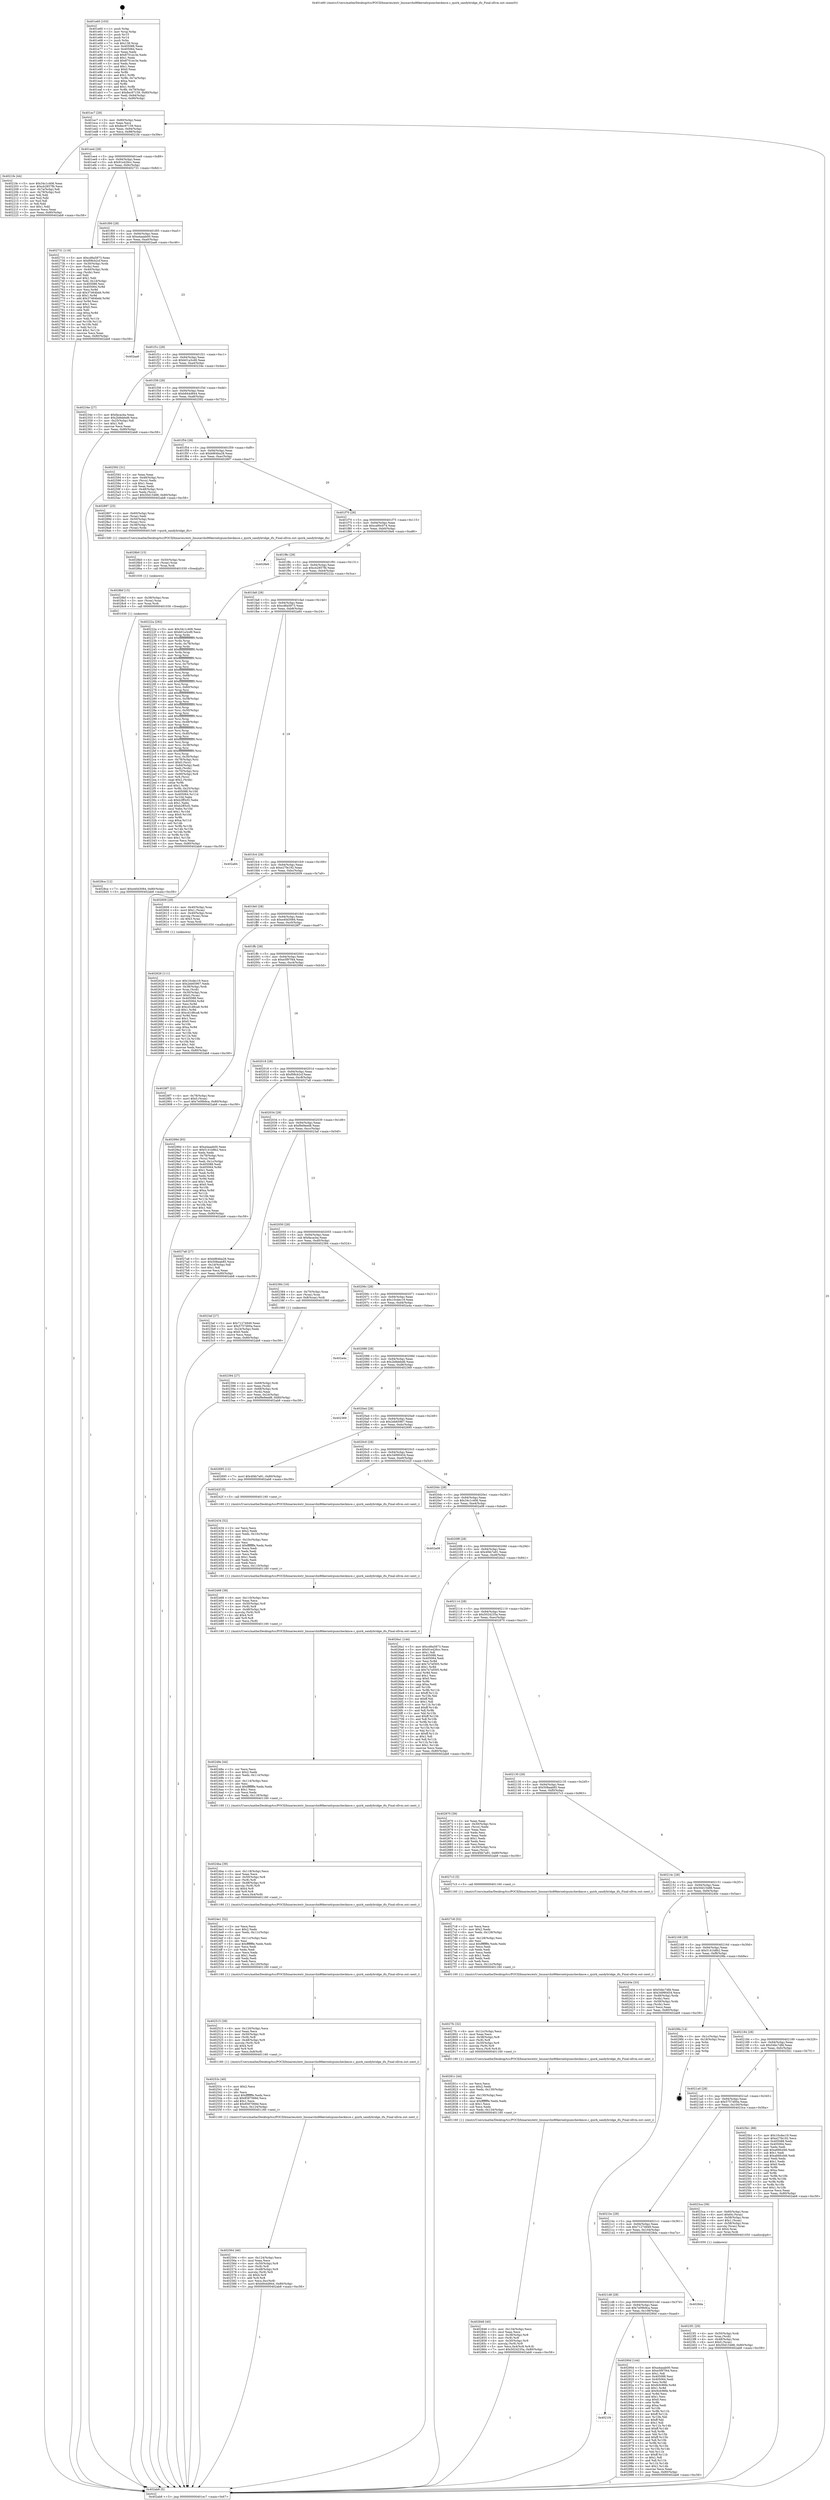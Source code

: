 digraph "0x401e60" {
  label = "0x401e60 (/mnt/c/Users/mathe/Desktop/tcc/POCII/binaries/extr_linuxarchx86kernelcpumcheckmce.c_quirk_sandybridge_ifu_Final-ollvm.out::main(0))"
  labelloc = "t"
  node[shape=record]

  Entry [label="",width=0.3,height=0.3,shape=circle,fillcolor=black,style=filled]
  "0x401ec7" [label="{
     0x401ec7 [29]\l
     | [instrs]\l
     &nbsp;&nbsp;0x401ec7 \<+3\>: mov -0x80(%rbp),%eax\l
     &nbsp;&nbsp;0x401eca \<+2\>: mov %eax,%ecx\l
     &nbsp;&nbsp;0x401ecc \<+6\>: sub $0x8ec97159,%ecx\l
     &nbsp;&nbsp;0x401ed2 \<+6\>: mov %eax,-0x94(%rbp)\l
     &nbsp;&nbsp;0x401ed8 \<+6\>: mov %ecx,-0x98(%rbp)\l
     &nbsp;&nbsp;0x401ede \<+6\>: je 00000000004021fe \<main+0x39e\>\l
  }"]
  "0x4021fe" [label="{
     0x4021fe [44]\l
     | [instrs]\l
     &nbsp;&nbsp;0x4021fe \<+5\>: mov $0x34c1c406,%eax\l
     &nbsp;&nbsp;0x402203 \<+5\>: mov $0xcb2857fb,%ecx\l
     &nbsp;&nbsp;0x402208 \<+3\>: mov -0x7a(%rbp),%dl\l
     &nbsp;&nbsp;0x40220b \<+4\>: mov -0x79(%rbp),%sil\l
     &nbsp;&nbsp;0x40220f \<+3\>: mov %dl,%dil\l
     &nbsp;&nbsp;0x402212 \<+3\>: and %sil,%dil\l
     &nbsp;&nbsp;0x402215 \<+3\>: xor %sil,%dl\l
     &nbsp;&nbsp;0x402218 \<+3\>: or %dl,%dil\l
     &nbsp;&nbsp;0x40221b \<+4\>: test $0x1,%dil\l
     &nbsp;&nbsp;0x40221f \<+3\>: cmovne %ecx,%eax\l
     &nbsp;&nbsp;0x402222 \<+3\>: mov %eax,-0x80(%rbp)\l
     &nbsp;&nbsp;0x402225 \<+5\>: jmp 0000000000402ab8 \<main+0xc58\>\l
  }"]
  "0x401ee4" [label="{
     0x401ee4 [28]\l
     | [instrs]\l
     &nbsp;&nbsp;0x401ee4 \<+5\>: jmp 0000000000401ee9 \<main+0x89\>\l
     &nbsp;&nbsp;0x401ee9 \<+6\>: mov -0x94(%rbp),%eax\l
     &nbsp;&nbsp;0x401eef \<+5\>: sub $0x91e426cc,%eax\l
     &nbsp;&nbsp;0x401ef4 \<+6\>: mov %eax,-0x9c(%rbp)\l
     &nbsp;&nbsp;0x401efa \<+6\>: je 0000000000402731 \<main+0x8d1\>\l
  }"]
  "0x402ab8" [label="{
     0x402ab8 [5]\l
     | [instrs]\l
     &nbsp;&nbsp;0x402ab8 \<+5\>: jmp 0000000000401ec7 \<main+0x67\>\l
  }"]
  "0x401e60" [label="{
     0x401e60 [103]\l
     | [instrs]\l
     &nbsp;&nbsp;0x401e60 \<+1\>: push %rbp\l
     &nbsp;&nbsp;0x401e61 \<+3\>: mov %rsp,%rbp\l
     &nbsp;&nbsp;0x401e64 \<+2\>: push %r15\l
     &nbsp;&nbsp;0x401e66 \<+2\>: push %r14\l
     &nbsp;&nbsp;0x401e68 \<+1\>: push %rbx\l
     &nbsp;&nbsp;0x401e69 \<+7\>: sub $0x138,%rsp\l
     &nbsp;&nbsp;0x401e70 \<+7\>: mov 0x405088,%eax\l
     &nbsp;&nbsp;0x401e77 \<+7\>: mov 0x405064,%ecx\l
     &nbsp;&nbsp;0x401e7e \<+2\>: mov %eax,%edx\l
     &nbsp;&nbsp;0x401e80 \<+6\>: sub $0x8701ec3e,%edx\l
     &nbsp;&nbsp;0x401e86 \<+3\>: sub $0x1,%edx\l
     &nbsp;&nbsp;0x401e89 \<+6\>: add $0x8701ec3e,%edx\l
     &nbsp;&nbsp;0x401e8f \<+3\>: imul %edx,%eax\l
     &nbsp;&nbsp;0x401e92 \<+3\>: and $0x1,%eax\l
     &nbsp;&nbsp;0x401e95 \<+3\>: cmp $0x0,%eax\l
     &nbsp;&nbsp;0x401e98 \<+4\>: sete %r8b\l
     &nbsp;&nbsp;0x401e9c \<+4\>: and $0x1,%r8b\l
     &nbsp;&nbsp;0x401ea0 \<+4\>: mov %r8b,-0x7a(%rbp)\l
     &nbsp;&nbsp;0x401ea4 \<+3\>: cmp $0xa,%ecx\l
     &nbsp;&nbsp;0x401ea7 \<+4\>: setl %r8b\l
     &nbsp;&nbsp;0x401eab \<+4\>: and $0x1,%r8b\l
     &nbsp;&nbsp;0x401eaf \<+4\>: mov %r8b,-0x79(%rbp)\l
     &nbsp;&nbsp;0x401eb3 \<+7\>: movl $0x8ec97159,-0x80(%rbp)\l
     &nbsp;&nbsp;0x401eba \<+6\>: mov %edi,-0x84(%rbp)\l
     &nbsp;&nbsp;0x401ec0 \<+7\>: mov %rsi,-0x90(%rbp)\l
  }"]
  Exit [label="",width=0.3,height=0.3,shape=circle,fillcolor=black,style=filled,peripheries=2]
  "0x402731" [label="{
     0x402731 [119]\l
     | [instrs]\l
     &nbsp;&nbsp;0x402731 \<+5\>: mov $0xcd6a5873,%eax\l
     &nbsp;&nbsp;0x402736 \<+5\>: mov $0xf08cb2cf,%ecx\l
     &nbsp;&nbsp;0x40273b \<+4\>: mov -0x30(%rbp),%rdx\l
     &nbsp;&nbsp;0x40273f \<+2\>: mov (%rdx),%esi\l
     &nbsp;&nbsp;0x402741 \<+4\>: mov -0x40(%rbp),%rdx\l
     &nbsp;&nbsp;0x402745 \<+2\>: cmp (%rdx),%esi\l
     &nbsp;&nbsp;0x402747 \<+4\>: setl %dil\l
     &nbsp;&nbsp;0x40274b \<+4\>: and $0x1,%dil\l
     &nbsp;&nbsp;0x40274f \<+4\>: mov %dil,-0x1d(%rbp)\l
     &nbsp;&nbsp;0x402753 \<+7\>: mov 0x405088,%esi\l
     &nbsp;&nbsp;0x40275a \<+8\>: mov 0x405064,%r8d\l
     &nbsp;&nbsp;0x402762 \<+3\>: mov %esi,%r9d\l
     &nbsp;&nbsp;0x402765 \<+7\>: sub $0x37464bdd,%r9d\l
     &nbsp;&nbsp;0x40276c \<+4\>: sub $0x1,%r9d\l
     &nbsp;&nbsp;0x402770 \<+7\>: add $0x37464bdd,%r9d\l
     &nbsp;&nbsp;0x402777 \<+4\>: imul %r9d,%esi\l
     &nbsp;&nbsp;0x40277b \<+3\>: and $0x1,%esi\l
     &nbsp;&nbsp;0x40277e \<+3\>: cmp $0x0,%esi\l
     &nbsp;&nbsp;0x402781 \<+4\>: sete %dil\l
     &nbsp;&nbsp;0x402785 \<+4\>: cmp $0xa,%r8d\l
     &nbsp;&nbsp;0x402789 \<+4\>: setl %r10b\l
     &nbsp;&nbsp;0x40278d \<+3\>: mov %dil,%r11b\l
     &nbsp;&nbsp;0x402790 \<+3\>: and %r10b,%r11b\l
     &nbsp;&nbsp;0x402793 \<+3\>: xor %r10b,%dil\l
     &nbsp;&nbsp;0x402796 \<+3\>: or %dil,%r11b\l
     &nbsp;&nbsp;0x402799 \<+4\>: test $0x1,%r11b\l
     &nbsp;&nbsp;0x40279d \<+3\>: cmovne %ecx,%eax\l
     &nbsp;&nbsp;0x4027a0 \<+3\>: mov %eax,-0x80(%rbp)\l
     &nbsp;&nbsp;0x4027a3 \<+5\>: jmp 0000000000402ab8 \<main+0xc58\>\l
  }"]
  "0x401f00" [label="{
     0x401f00 [28]\l
     | [instrs]\l
     &nbsp;&nbsp;0x401f00 \<+5\>: jmp 0000000000401f05 \<main+0xa5\>\l
     &nbsp;&nbsp;0x401f05 \<+6\>: mov -0x94(%rbp),%eax\l
     &nbsp;&nbsp;0x401f0b \<+5\>: sub $0xa4aaab00,%eax\l
     &nbsp;&nbsp;0x401f10 \<+6\>: mov %eax,-0xa0(%rbp)\l
     &nbsp;&nbsp;0x401f16 \<+6\>: je 0000000000402aa6 \<main+0xc46\>\l
  }"]
  "0x4021f4" [label="{
     0x4021f4\l
  }", style=dashed]
  "0x402aa6" [label="{
     0x402aa6\l
  }", style=dashed]
  "0x401f1c" [label="{
     0x401f1c [28]\l
     | [instrs]\l
     &nbsp;&nbsp;0x401f1c \<+5\>: jmp 0000000000401f21 \<main+0xc1\>\l
     &nbsp;&nbsp;0x401f21 \<+6\>: mov -0x94(%rbp),%eax\l
     &nbsp;&nbsp;0x401f27 \<+5\>: sub $0xb01a3cd9,%eax\l
     &nbsp;&nbsp;0x401f2c \<+6\>: mov %eax,-0xa4(%rbp)\l
     &nbsp;&nbsp;0x401f32 \<+6\>: je 000000000040234e \<main+0x4ee\>\l
  }"]
  "0x40290d" [label="{
     0x40290d [144]\l
     | [instrs]\l
     &nbsp;&nbsp;0x40290d \<+5\>: mov $0xa4aaab00,%eax\l
     &nbsp;&nbsp;0x402912 \<+5\>: mov $0xe5f97f44,%ecx\l
     &nbsp;&nbsp;0x402917 \<+2\>: mov $0x1,%dl\l
     &nbsp;&nbsp;0x402919 \<+7\>: mov 0x405088,%esi\l
     &nbsp;&nbsp;0x402920 \<+7\>: mov 0x405064,%edi\l
     &nbsp;&nbsp;0x402927 \<+3\>: mov %esi,%r8d\l
     &nbsp;&nbsp;0x40292a \<+7\>: sub $0x9cfc96fe,%r8d\l
     &nbsp;&nbsp;0x402931 \<+4\>: sub $0x1,%r8d\l
     &nbsp;&nbsp;0x402935 \<+7\>: add $0x9cfc96fe,%r8d\l
     &nbsp;&nbsp;0x40293c \<+4\>: imul %r8d,%esi\l
     &nbsp;&nbsp;0x402940 \<+3\>: and $0x1,%esi\l
     &nbsp;&nbsp;0x402943 \<+3\>: cmp $0x0,%esi\l
     &nbsp;&nbsp;0x402946 \<+4\>: sete %r9b\l
     &nbsp;&nbsp;0x40294a \<+3\>: cmp $0xa,%edi\l
     &nbsp;&nbsp;0x40294d \<+4\>: setl %r10b\l
     &nbsp;&nbsp;0x402951 \<+3\>: mov %r9b,%r11b\l
     &nbsp;&nbsp;0x402954 \<+4\>: xor $0xff,%r11b\l
     &nbsp;&nbsp;0x402958 \<+3\>: mov %r10b,%bl\l
     &nbsp;&nbsp;0x40295b \<+3\>: xor $0xff,%bl\l
     &nbsp;&nbsp;0x40295e \<+3\>: xor $0x1,%dl\l
     &nbsp;&nbsp;0x402961 \<+3\>: mov %r11b,%r14b\l
     &nbsp;&nbsp;0x402964 \<+4\>: and $0xff,%r14b\l
     &nbsp;&nbsp;0x402968 \<+3\>: and %dl,%r9b\l
     &nbsp;&nbsp;0x40296b \<+3\>: mov %bl,%r15b\l
     &nbsp;&nbsp;0x40296e \<+4\>: and $0xff,%r15b\l
     &nbsp;&nbsp;0x402972 \<+3\>: and %dl,%r10b\l
     &nbsp;&nbsp;0x402975 \<+3\>: or %r9b,%r14b\l
     &nbsp;&nbsp;0x402978 \<+3\>: or %r10b,%r15b\l
     &nbsp;&nbsp;0x40297b \<+3\>: xor %r15b,%r14b\l
     &nbsp;&nbsp;0x40297e \<+3\>: or %bl,%r11b\l
     &nbsp;&nbsp;0x402981 \<+4\>: xor $0xff,%r11b\l
     &nbsp;&nbsp;0x402985 \<+3\>: or $0x1,%dl\l
     &nbsp;&nbsp;0x402988 \<+3\>: and %dl,%r11b\l
     &nbsp;&nbsp;0x40298b \<+3\>: or %r11b,%r14b\l
     &nbsp;&nbsp;0x40298e \<+4\>: test $0x1,%r14b\l
     &nbsp;&nbsp;0x402992 \<+3\>: cmovne %ecx,%eax\l
     &nbsp;&nbsp;0x402995 \<+3\>: mov %eax,-0x80(%rbp)\l
     &nbsp;&nbsp;0x402998 \<+5\>: jmp 0000000000402ab8 \<main+0xc58\>\l
  }"]
  "0x40234e" [label="{
     0x40234e [27]\l
     | [instrs]\l
     &nbsp;&nbsp;0x40234e \<+5\>: mov $0xfacacba,%eax\l
     &nbsp;&nbsp;0x402353 \<+5\>: mov $0x2b8debd6,%ecx\l
     &nbsp;&nbsp;0x402358 \<+3\>: mov -0x25(%rbp),%dl\l
     &nbsp;&nbsp;0x40235b \<+3\>: test $0x1,%dl\l
     &nbsp;&nbsp;0x40235e \<+3\>: cmovne %ecx,%eax\l
     &nbsp;&nbsp;0x402361 \<+3\>: mov %eax,-0x80(%rbp)\l
     &nbsp;&nbsp;0x402364 \<+5\>: jmp 0000000000402ab8 \<main+0xc58\>\l
  }"]
  "0x401f38" [label="{
     0x401f38 [28]\l
     | [instrs]\l
     &nbsp;&nbsp;0x401f38 \<+5\>: jmp 0000000000401f3d \<main+0xdd\>\l
     &nbsp;&nbsp;0x401f3d \<+6\>: mov -0x94(%rbp),%eax\l
     &nbsp;&nbsp;0x401f43 \<+5\>: sub $0xb844d844,%eax\l
     &nbsp;&nbsp;0x401f48 \<+6\>: mov %eax,-0xa8(%rbp)\l
     &nbsp;&nbsp;0x401f4e \<+6\>: je 0000000000402592 \<main+0x732\>\l
  }"]
  "0x4021d8" [label="{
     0x4021d8 [28]\l
     | [instrs]\l
     &nbsp;&nbsp;0x4021d8 \<+5\>: jmp 00000000004021dd \<main+0x37d\>\l
     &nbsp;&nbsp;0x4021dd \<+6\>: mov -0x94(%rbp),%eax\l
     &nbsp;&nbsp;0x4021e3 \<+5\>: sub $0x7e09b9ca,%eax\l
     &nbsp;&nbsp;0x4021e8 \<+6\>: mov %eax,-0x108(%rbp)\l
     &nbsp;&nbsp;0x4021ee \<+6\>: je 000000000040290d \<main+0xaad\>\l
  }"]
  "0x402592" [label="{
     0x402592 [31]\l
     | [instrs]\l
     &nbsp;&nbsp;0x402592 \<+2\>: xor %eax,%eax\l
     &nbsp;&nbsp;0x402594 \<+4\>: mov -0x48(%rbp),%rcx\l
     &nbsp;&nbsp;0x402598 \<+2\>: mov (%rcx),%edx\l
     &nbsp;&nbsp;0x40259a \<+3\>: sub $0x1,%eax\l
     &nbsp;&nbsp;0x40259d \<+2\>: sub %eax,%edx\l
     &nbsp;&nbsp;0x40259f \<+4\>: mov -0x48(%rbp),%rcx\l
     &nbsp;&nbsp;0x4025a3 \<+2\>: mov %edx,(%rcx)\l
     &nbsp;&nbsp;0x4025a5 \<+7\>: movl $0x50d15488,-0x80(%rbp)\l
     &nbsp;&nbsp;0x4025ac \<+5\>: jmp 0000000000402ab8 \<main+0xc58\>\l
  }"]
  "0x401f54" [label="{
     0x401f54 [28]\l
     | [instrs]\l
     &nbsp;&nbsp;0x401f54 \<+5\>: jmp 0000000000401f59 \<main+0xf9\>\l
     &nbsp;&nbsp;0x401f59 \<+6\>: mov -0x94(%rbp),%eax\l
     &nbsp;&nbsp;0x401f5f \<+5\>: sub $0xb864ba28,%eax\l
     &nbsp;&nbsp;0x401f64 \<+6\>: mov %eax,-0xac(%rbp)\l
     &nbsp;&nbsp;0x401f6a \<+6\>: je 0000000000402897 \<main+0xa37\>\l
  }"]
  "0x4028da" [label="{
     0x4028da\l
  }", style=dashed]
  "0x402897" [label="{
     0x402897 [25]\l
     | [instrs]\l
     &nbsp;&nbsp;0x402897 \<+4\>: mov -0x60(%rbp),%rax\l
     &nbsp;&nbsp;0x40289b \<+2\>: mov (%rax),%edi\l
     &nbsp;&nbsp;0x40289d \<+4\>: mov -0x50(%rbp),%rax\l
     &nbsp;&nbsp;0x4028a1 \<+3\>: mov (%rax),%rsi\l
     &nbsp;&nbsp;0x4028a4 \<+4\>: mov -0x38(%rbp),%rax\l
     &nbsp;&nbsp;0x4028a8 \<+3\>: mov (%rax),%rdx\l
     &nbsp;&nbsp;0x4028ab \<+5\>: call 00000000004015d0 \<quirk_sandybridge_ifu\>\l
     | [calls]\l
     &nbsp;&nbsp;0x4015d0 \{1\} (/mnt/c/Users/mathe/Desktop/tcc/POCII/binaries/extr_linuxarchx86kernelcpumcheckmce.c_quirk_sandybridge_ifu_Final-ollvm.out::quirk_sandybridge_ifu)\l
  }"]
  "0x401f70" [label="{
     0x401f70 [28]\l
     | [instrs]\l
     &nbsp;&nbsp;0x401f70 \<+5\>: jmp 0000000000401f75 \<main+0x115\>\l
     &nbsp;&nbsp;0x401f75 \<+6\>: mov -0x94(%rbp),%eax\l
     &nbsp;&nbsp;0x401f7b \<+5\>: sub $0xca90c074,%eax\l
     &nbsp;&nbsp;0x401f80 \<+6\>: mov %eax,-0xb0(%rbp)\l
     &nbsp;&nbsp;0x401f86 \<+6\>: je 00000000004028e6 \<main+0xa86\>\l
  }"]
  "0x4028ce" [label="{
     0x4028ce [12]\l
     | [instrs]\l
     &nbsp;&nbsp;0x4028ce \<+7\>: movl $0xe40d3084,-0x80(%rbp)\l
     &nbsp;&nbsp;0x4028d5 \<+5\>: jmp 0000000000402ab8 \<main+0xc58\>\l
  }"]
  "0x4028e6" [label="{
     0x4028e6\l
  }", style=dashed]
  "0x401f8c" [label="{
     0x401f8c [28]\l
     | [instrs]\l
     &nbsp;&nbsp;0x401f8c \<+5\>: jmp 0000000000401f91 \<main+0x131\>\l
     &nbsp;&nbsp;0x401f91 \<+6\>: mov -0x94(%rbp),%eax\l
     &nbsp;&nbsp;0x401f97 \<+5\>: sub $0xcb2857fb,%eax\l
     &nbsp;&nbsp;0x401f9c \<+6\>: mov %eax,-0xb4(%rbp)\l
     &nbsp;&nbsp;0x401fa2 \<+6\>: je 000000000040222a \<main+0x3ca\>\l
  }"]
  "0x4028bf" [label="{
     0x4028bf [15]\l
     | [instrs]\l
     &nbsp;&nbsp;0x4028bf \<+4\>: mov -0x38(%rbp),%rax\l
     &nbsp;&nbsp;0x4028c3 \<+3\>: mov (%rax),%rax\l
     &nbsp;&nbsp;0x4028c6 \<+3\>: mov %rax,%rdi\l
     &nbsp;&nbsp;0x4028c9 \<+5\>: call 0000000000401030 \<free@plt\>\l
     | [calls]\l
     &nbsp;&nbsp;0x401030 \{1\} (unknown)\l
  }"]
  "0x40222a" [label="{
     0x40222a [292]\l
     | [instrs]\l
     &nbsp;&nbsp;0x40222a \<+5\>: mov $0x34c1c406,%eax\l
     &nbsp;&nbsp;0x40222f \<+5\>: mov $0xb01a3cd9,%ecx\l
     &nbsp;&nbsp;0x402234 \<+3\>: mov %rsp,%rdx\l
     &nbsp;&nbsp;0x402237 \<+4\>: add $0xfffffffffffffff0,%rdx\l
     &nbsp;&nbsp;0x40223b \<+3\>: mov %rdx,%rsp\l
     &nbsp;&nbsp;0x40223e \<+4\>: mov %rdx,-0x78(%rbp)\l
     &nbsp;&nbsp;0x402242 \<+3\>: mov %rsp,%rdx\l
     &nbsp;&nbsp;0x402245 \<+4\>: add $0xfffffffffffffff0,%rdx\l
     &nbsp;&nbsp;0x402249 \<+3\>: mov %rdx,%rsp\l
     &nbsp;&nbsp;0x40224c \<+3\>: mov %rsp,%rsi\l
     &nbsp;&nbsp;0x40224f \<+4\>: add $0xfffffffffffffff0,%rsi\l
     &nbsp;&nbsp;0x402253 \<+3\>: mov %rsi,%rsp\l
     &nbsp;&nbsp;0x402256 \<+4\>: mov %rsi,-0x70(%rbp)\l
     &nbsp;&nbsp;0x40225a \<+3\>: mov %rsp,%rsi\l
     &nbsp;&nbsp;0x40225d \<+4\>: add $0xfffffffffffffff0,%rsi\l
     &nbsp;&nbsp;0x402261 \<+3\>: mov %rsi,%rsp\l
     &nbsp;&nbsp;0x402264 \<+4\>: mov %rsi,-0x68(%rbp)\l
     &nbsp;&nbsp;0x402268 \<+3\>: mov %rsp,%rsi\l
     &nbsp;&nbsp;0x40226b \<+4\>: add $0xfffffffffffffff0,%rsi\l
     &nbsp;&nbsp;0x40226f \<+3\>: mov %rsi,%rsp\l
     &nbsp;&nbsp;0x402272 \<+4\>: mov %rsi,-0x60(%rbp)\l
     &nbsp;&nbsp;0x402276 \<+3\>: mov %rsp,%rsi\l
     &nbsp;&nbsp;0x402279 \<+4\>: add $0xfffffffffffffff0,%rsi\l
     &nbsp;&nbsp;0x40227d \<+3\>: mov %rsi,%rsp\l
     &nbsp;&nbsp;0x402280 \<+4\>: mov %rsi,-0x58(%rbp)\l
     &nbsp;&nbsp;0x402284 \<+3\>: mov %rsp,%rsi\l
     &nbsp;&nbsp;0x402287 \<+4\>: add $0xfffffffffffffff0,%rsi\l
     &nbsp;&nbsp;0x40228b \<+3\>: mov %rsi,%rsp\l
     &nbsp;&nbsp;0x40228e \<+4\>: mov %rsi,-0x50(%rbp)\l
     &nbsp;&nbsp;0x402292 \<+3\>: mov %rsp,%rsi\l
     &nbsp;&nbsp;0x402295 \<+4\>: add $0xfffffffffffffff0,%rsi\l
     &nbsp;&nbsp;0x402299 \<+3\>: mov %rsi,%rsp\l
     &nbsp;&nbsp;0x40229c \<+4\>: mov %rsi,-0x48(%rbp)\l
     &nbsp;&nbsp;0x4022a0 \<+3\>: mov %rsp,%rsi\l
     &nbsp;&nbsp;0x4022a3 \<+4\>: add $0xfffffffffffffff0,%rsi\l
     &nbsp;&nbsp;0x4022a7 \<+3\>: mov %rsi,%rsp\l
     &nbsp;&nbsp;0x4022aa \<+4\>: mov %rsi,-0x40(%rbp)\l
     &nbsp;&nbsp;0x4022ae \<+3\>: mov %rsp,%rsi\l
     &nbsp;&nbsp;0x4022b1 \<+4\>: add $0xfffffffffffffff0,%rsi\l
     &nbsp;&nbsp;0x4022b5 \<+3\>: mov %rsi,%rsp\l
     &nbsp;&nbsp;0x4022b8 \<+4\>: mov %rsi,-0x38(%rbp)\l
     &nbsp;&nbsp;0x4022bc \<+3\>: mov %rsp,%rsi\l
     &nbsp;&nbsp;0x4022bf \<+4\>: add $0xfffffffffffffff0,%rsi\l
     &nbsp;&nbsp;0x4022c3 \<+3\>: mov %rsi,%rsp\l
     &nbsp;&nbsp;0x4022c6 \<+4\>: mov %rsi,-0x30(%rbp)\l
     &nbsp;&nbsp;0x4022ca \<+4\>: mov -0x78(%rbp),%rsi\l
     &nbsp;&nbsp;0x4022ce \<+6\>: movl $0x0,(%rsi)\l
     &nbsp;&nbsp;0x4022d4 \<+6\>: mov -0x84(%rbp),%edi\l
     &nbsp;&nbsp;0x4022da \<+2\>: mov %edi,(%rdx)\l
     &nbsp;&nbsp;0x4022dc \<+4\>: mov -0x70(%rbp),%rsi\l
     &nbsp;&nbsp;0x4022e0 \<+7\>: mov -0x90(%rbp),%r8\l
     &nbsp;&nbsp;0x4022e7 \<+3\>: mov %r8,(%rsi)\l
     &nbsp;&nbsp;0x4022ea \<+3\>: cmpl $0x2,(%rdx)\l
     &nbsp;&nbsp;0x4022ed \<+4\>: setne %r9b\l
     &nbsp;&nbsp;0x4022f1 \<+4\>: and $0x1,%r9b\l
     &nbsp;&nbsp;0x4022f5 \<+4\>: mov %r9b,-0x25(%rbp)\l
     &nbsp;&nbsp;0x4022f9 \<+8\>: mov 0x405088,%r10d\l
     &nbsp;&nbsp;0x402301 \<+8\>: mov 0x405064,%r11d\l
     &nbsp;&nbsp;0x402309 \<+3\>: mov %r10d,%ebx\l
     &nbsp;&nbsp;0x40230c \<+6\>: sub $0xb2ff3cf2,%ebx\l
     &nbsp;&nbsp;0x402312 \<+3\>: sub $0x1,%ebx\l
     &nbsp;&nbsp;0x402315 \<+6\>: add $0xb2ff3cf2,%ebx\l
     &nbsp;&nbsp;0x40231b \<+4\>: imul %ebx,%r10d\l
     &nbsp;&nbsp;0x40231f \<+4\>: and $0x1,%r10d\l
     &nbsp;&nbsp;0x402323 \<+4\>: cmp $0x0,%r10d\l
     &nbsp;&nbsp;0x402327 \<+4\>: sete %r9b\l
     &nbsp;&nbsp;0x40232b \<+4\>: cmp $0xa,%r11d\l
     &nbsp;&nbsp;0x40232f \<+4\>: setl %r14b\l
     &nbsp;&nbsp;0x402333 \<+3\>: mov %r9b,%r15b\l
     &nbsp;&nbsp;0x402336 \<+3\>: and %r14b,%r15b\l
     &nbsp;&nbsp;0x402339 \<+3\>: xor %r14b,%r9b\l
     &nbsp;&nbsp;0x40233c \<+3\>: or %r9b,%r15b\l
     &nbsp;&nbsp;0x40233f \<+4\>: test $0x1,%r15b\l
     &nbsp;&nbsp;0x402343 \<+3\>: cmovne %ecx,%eax\l
     &nbsp;&nbsp;0x402346 \<+3\>: mov %eax,-0x80(%rbp)\l
     &nbsp;&nbsp;0x402349 \<+5\>: jmp 0000000000402ab8 \<main+0xc58\>\l
  }"]
  "0x401fa8" [label="{
     0x401fa8 [28]\l
     | [instrs]\l
     &nbsp;&nbsp;0x401fa8 \<+5\>: jmp 0000000000401fad \<main+0x14d\>\l
     &nbsp;&nbsp;0x401fad \<+6\>: mov -0x94(%rbp),%eax\l
     &nbsp;&nbsp;0x401fb3 \<+5\>: sub $0xcd6a5873,%eax\l
     &nbsp;&nbsp;0x401fb8 \<+6\>: mov %eax,-0xb8(%rbp)\l
     &nbsp;&nbsp;0x401fbe \<+6\>: je 0000000000402a84 \<main+0xc24\>\l
  }"]
  "0x4028b0" [label="{
     0x4028b0 [15]\l
     | [instrs]\l
     &nbsp;&nbsp;0x4028b0 \<+4\>: mov -0x50(%rbp),%rax\l
     &nbsp;&nbsp;0x4028b4 \<+3\>: mov (%rax),%rax\l
     &nbsp;&nbsp;0x4028b7 \<+3\>: mov %rax,%rdi\l
     &nbsp;&nbsp;0x4028ba \<+5\>: call 0000000000401030 \<free@plt\>\l
     | [calls]\l
     &nbsp;&nbsp;0x401030 \{1\} (unknown)\l
  }"]
  "0x402848" [label="{
     0x402848 [40]\l
     | [instrs]\l
     &nbsp;&nbsp;0x402848 \<+6\>: mov -0x134(%rbp),%ecx\l
     &nbsp;&nbsp;0x40284e \<+3\>: imul %eax,%ecx\l
     &nbsp;&nbsp;0x402851 \<+4\>: mov -0x38(%rbp),%r8\l
     &nbsp;&nbsp;0x402855 \<+3\>: mov (%r8),%r8\l
     &nbsp;&nbsp;0x402858 \<+4\>: mov -0x30(%rbp),%r9\l
     &nbsp;&nbsp;0x40285c \<+3\>: movslq (%r9),%r9\l
     &nbsp;&nbsp;0x40285f \<+5\>: mov %ecx,0x4(%r8,%r9,8)\l
     &nbsp;&nbsp;0x402864 \<+7\>: movl $0x5024235a,-0x80(%rbp)\l
     &nbsp;&nbsp;0x40286b \<+5\>: jmp 0000000000402ab8 \<main+0xc58\>\l
  }"]
  "0x402a84" [label="{
     0x402a84\l
  }", style=dashed]
  "0x401fc4" [label="{
     0x401fc4 [28]\l
     | [instrs]\l
     &nbsp;&nbsp;0x401fc4 \<+5\>: jmp 0000000000401fc9 \<main+0x169\>\l
     &nbsp;&nbsp;0x401fc9 \<+6\>: mov -0x94(%rbp),%eax\l
     &nbsp;&nbsp;0x401fcf \<+5\>: sub $0xe27fe192,%eax\l
     &nbsp;&nbsp;0x401fd4 \<+6\>: mov %eax,-0xbc(%rbp)\l
     &nbsp;&nbsp;0x401fda \<+6\>: je 0000000000402609 \<main+0x7a9\>\l
  }"]
  "0x40281c" [label="{
     0x40281c [44]\l
     | [instrs]\l
     &nbsp;&nbsp;0x40281c \<+2\>: xor %ecx,%ecx\l
     &nbsp;&nbsp;0x40281e \<+5\>: mov $0x2,%edx\l
     &nbsp;&nbsp;0x402823 \<+6\>: mov %edx,-0x130(%rbp)\l
     &nbsp;&nbsp;0x402829 \<+1\>: cltd\l
     &nbsp;&nbsp;0x40282a \<+6\>: mov -0x130(%rbp),%esi\l
     &nbsp;&nbsp;0x402830 \<+2\>: idiv %esi\l
     &nbsp;&nbsp;0x402832 \<+6\>: imul $0xfffffffe,%edx,%edx\l
     &nbsp;&nbsp;0x402838 \<+3\>: sub $0x1,%ecx\l
     &nbsp;&nbsp;0x40283b \<+2\>: sub %ecx,%edx\l
     &nbsp;&nbsp;0x40283d \<+6\>: mov %edx,-0x134(%rbp)\l
     &nbsp;&nbsp;0x402843 \<+5\>: call 0000000000401160 \<next_i\>\l
     | [calls]\l
     &nbsp;&nbsp;0x401160 \{1\} (/mnt/c/Users/mathe/Desktop/tcc/POCII/binaries/extr_linuxarchx86kernelcpumcheckmce.c_quirk_sandybridge_ifu_Final-ollvm.out::next_i)\l
  }"]
  "0x402609" [label="{
     0x402609 [29]\l
     | [instrs]\l
     &nbsp;&nbsp;0x402609 \<+4\>: mov -0x40(%rbp),%rax\l
     &nbsp;&nbsp;0x40260d \<+6\>: movl $0x1,(%rax)\l
     &nbsp;&nbsp;0x402613 \<+4\>: mov -0x40(%rbp),%rax\l
     &nbsp;&nbsp;0x402617 \<+3\>: movslq (%rax),%rax\l
     &nbsp;&nbsp;0x40261a \<+4\>: shl $0x3,%rax\l
     &nbsp;&nbsp;0x40261e \<+3\>: mov %rax,%rdi\l
     &nbsp;&nbsp;0x402621 \<+5\>: call 0000000000401050 \<malloc@plt\>\l
     | [calls]\l
     &nbsp;&nbsp;0x401050 \{1\} (unknown)\l
  }"]
  "0x401fe0" [label="{
     0x401fe0 [28]\l
     | [instrs]\l
     &nbsp;&nbsp;0x401fe0 \<+5\>: jmp 0000000000401fe5 \<main+0x185\>\l
     &nbsp;&nbsp;0x401fe5 \<+6\>: mov -0x94(%rbp),%eax\l
     &nbsp;&nbsp;0x401feb \<+5\>: sub $0xe40d3084,%eax\l
     &nbsp;&nbsp;0x401ff0 \<+6\>: mov %eax,-0xc0(%rbp)\l
     &nbsp;&nbsp;0x401ff6 \<+6\>: je 00000000004028f7 \<main+0xa97\>\l
  }"]
  "0x4027fc" [label="{
     0x4027fc [32]\l
     | [instrs]\l
     &nbsp;&nbsp;0x4027fc \<+6\>: mov -0x12c(%rbp),%ecx\l
     &nbsp;&nbsp;0x402802 \<+3\>: imul %eax,%ecx\l
     &nbsp;&nbsp;0x402805 \<+4\>: mov -0x38(%rbp),%r8\l
     &nbsp;&nbsp;0x402809 \<+3\>: mov (%r8),%r8\l
     &nbsp;&nbsp;0x40280c \<+4\>: mov -0x30(%rbp),%r9\l
     &nbsp;&nbsp;0x402810 \<+3\>: movslq (%r9),%r9\l
     &nbsp;&nbsp;0x402813 \<+4\>: mov %ecx,(%r8,%r9,8)\l
     &nbsp;&nbsp;0x402817 \<+5\>: call 0000000000401160 \<next_i\>\l
     | [calls]\l
     &nbsp;&nbsp;0x401160 \{1\} (/mnt/c/Users/mathe/Desktop/tcc/POCII/binaries/extr_linuxarchx86kernelcpumcheckmce.c_quirk_sandybridge_ifu_Final-ollvm.out::next_i)\l
  }"]
  "0x4028f7" [label="{
     0x4028f7 [22]\l
     | [instrs]\l
     &nbsp;&nbsp;0x4028f7 \<+4\>: mov -0x78(%rbp),%rax\l
     &nbsp;&nbsp;0x4028fb \<+6\>: movl $0x0,(%rax)\l
     &nbsp;&nbsp;0x402901 \<+7\>: movl $0x7e09b9ca,-0x80(%rbp)\l
     &nbsp;&nbsp;0x402908 \<+5\>: jmp 0000000000402ab8 \<main+0xc58\>\l
  }"]
  "0x401ffc" [label="{
     0x401ffc [28]\l
     | [instrs]\l
     &nbsp;&nbsp;0x401ffc \<+5\>: jmp 0000000000402001 \<main+0x1a1\>\l
     &nbsp;&nbsp;0x402001 \<+6\>: mov -0x94(%rbp),%eax\l
     &nbsp;&nbsp;0x402007 \<+5\>: sub $0xe5f97f44,%eax\l
     &nbsp;&nbsp;0x40200c \<+6\>: mov %eax,-0xc4(%rbp)\l
     &nbsp;&nbsp;0x402012 \<+6\>: je 000000000040299d \<main+0xb3d\>\l
  }"]
  "0x4027c8" [label="{
     0x4027c8 [52]\l
     | [instrs]\l
     &nbsp;&nbsp;0x4027c8 \<+2\>: xor %ecx,%ecx\l
     &nbsp;&nbsp;0x4027ca \<+5\>: mov $0x2,%edx\l
     &nbsp;&nbsp;0x4027cf \<+6\>: mov %edx,-0x128(%rbp)\l
     &nbsp;&nbsp;0x4027d5 \<+1\>: cltd\l
     &nbsp;&nbsp;0x4027d6 \<+6\>: mov -0x128(%rbp),%esi\l
     &nbsp;&nbsp;0x4027dc \<+2\>: idiv %esi\l
     &nbsp;&nbsp;0x4027de \<+6\>: imul $0xfffffffe,%edx,%edx\l
     &nbsp;&nbsp;0x4027e4 \<+2\>: mov %ecx,%edi\l
     &nbsp;&nbsp;0x4027e6 \<+2\>: sub %edx,%edi\l
     &nbsp;&nbsp;0x4027e8 \<+2\>: mov %ecx,%edx\l
     &nbsp;&nbsp;0x4027ea \<+3\>: sub $0x1,%edx\l
     &nbsp;&nbsp;0x4027ed \<+2\>: add %edx,%edi\l
     &nbsp;&nbsp;0x4027ef \<+2\>: sub %edi,%ecx\l
     &nbsp;&nbsp;0x4027f1 \<+6\>: mov %ecx,-0x12c(%rbp)\l
     &nbsp;&nbsp;0x4027f7 \<+5\>: call 0000000000401160 \<next_i\>\l
     | [calls]\l
     &nbsp;&nbsp;0x401160 \{1\} (/mnt/c/Users/mathe/Desktop/tcc/POCII/binaries/extr_linuxarchx86kernelcpumcheckmce.c_quirk_sandybridge_ifu_Final-ollvm.out::next_i)\l
  }"]
  "0x40299d" [label="{
     0x40299d [93]\l
     | [instrs]\l
     &nbsp;&nbsp;0x40299d \<+5\>: mov $0xa4aaab00,%eax\l
     &nbsp;&nbsp;0x4029a2 \<+5\>: mov $0x5141b8b2,%ecx\l
     &nbsp;&nbsp;0x4029a7 \<+2\>: xor %edx,%edx\l
     &nbsp;&nbsp;0x4029a9 \<+4\>: mov -0x78(%rbp),%rsi\l
     &nbsp;&nbsp;0x4029ad \<+2\>: mov (%rsi),%edi\l
     &nbsp;&nbsp;0x4029af \<+3\>: mov %edi,-0x1c(%rbp)\l
     &nbsp;&nbsp;0x4029b2 \<+7\>: mov 0x405088,%edi\l
     &nbsp;&nbsp;0x4029b9 \<+8\>: mov 0x405064,%r8d\l
     &nbsp;&nbsp;0x4029c1 \<+3\>: sub $0x1,%edx\l
     &nbsp;&nbsp;0x4029c4 \<+3\>: mov %edi,%r9d\l
     &nbsp;&nbsp;0x4029c7 \<+3\>: add %edx,%r9d\l
     &nbsp;&nbsp;0x4029ca \<+4\>: imul %r9d,%edi\l
     &nbsp;&nbsp;0x4029ce \<+3\>: and $0x1,%edi\l
     &nbsp;&nbsp;0x4029d1 \<+3\>: cmp $0x0,%edi\l
     &nbsp;&nbsp;0x4029d4 \<+4\>: sete %r10b\l
     &nbsp;&nbsp;0x4029d8 \<+4\>: cmp $0xa,%r8d\l
     &nbsp;&nbsp;0x4029dc \<+4\>: setl %r11b\l
     &nbsp;&nbsp;0x4029e0 \<+3\>: mov %r10b,%bl\l
     &nbsp;&nbsp;0x4029e3 \<+3\>: and %r11b,%bl\l
     &nbsp;&nbsp;0x4029e6 \<+3\>: xor %r11b,%r10b\l
     &nbsp;&nbsp;0x4029e9 \<+3\>: or %r10b,%bl\l
     &nbsp;&nbsp;0x4029ec \<+3\>: test $0x1,%bl\l
     &nbsp;&nbsp;0x4029ef \<+3\>: cmovne %ecx,%eax\l
     &nbsp;&nbsp;0x4029f2 \<+3\>: mov %eax,-0x80(%rbp)\l
     &nbsp;&nbsp;0x4029f5 \<+5\>: jmp 0000000000402ab8 \<main+0xc58\>\l
  }"]
  "0x402018" [label="{
     0x402018 [28]\l
     | [instrs]\l
     &nbsp;&nbsp;0x402018 \<+5\>: jmp 000000000040201d \<main+0x1bd\>\l
     &nbsp;&nbsp;0x40201d \<+6\>: mov -0x94(%rbp),%eax\l
     &nbsp;&nbsp;0x402023 \<+5\>: sub $0xf08cb2cf,%eax\l
     &nbsp;&nbsp;0x402028 \<+6\>: mov %eax,-0xc8(%rbp)\l
     &nbsp;&nbsp;0x40202e \<+6\>: je 00000000004027a8 \<main+0x948\>\l
  }"]
  "0x402626" [label="{
     0x402626 [111]\l
     | [instrs]\l
     &nbsp;&nbsp;0x402626 \<+5\>: mov $0x10cdec19,%ecx\l
     &nbsp;&nbsp;0x40262b \<+5\>: mov $0x2eb65967,%edx\l
     &nbsp;&nbsp;0x402630 \<+4\>: mov -0x38(%rbp),%rdi\l
     &nbsp;&nbsp;0x402634 \<+3\>: mov %rax,(%rdi)\l
     &nbsp;&nbsp;0x402637 \<+4\>: mov -0x30(%rbp),%rax\l
     &nbsp;&nbsp;0x40263b \<+6\>: movl $0x0,(%rax)\l
     &nbsp;&nbsp;0x402641 \<+7\>: mov 0x405088,%esi\l
     &nbsp;&nbsp;0x402648 \<+8\>: mov 0x405064,%r8d\l
     &nbsp;&nbsp;0x402650 \<+3\>: mov %esi,%r9d\l
     &nbsp;&nbsp;0x402653 \<+7\>: add $0xcd1d8ca8,%r9d\l
     &nbsp;&nbsp;0x40265a \<+4\>: sub $0x1,%r9d\l
     &nbsp;&nbsp;0x40265e \<+7\>: sub $0xcd1d8ca8,%r9d\l
     &nbsp;&nbsp;0x402665 \<+4\>: imul %r9d,%esi\l
     &nbsp;&nbsp;0x402669 \<+3\>: and $0x1,%esi\l
     &nbsp;&nbsp;0x40266c \<+3\>: cmp $0x0,%esi\l
     &nbsp;&nbsp;0x40266f \<+4\>: sete %r10b\l
     &nbsp;&nbsp;0x402673 \<+4\>: cmp $0xa,%r8d\l
     &nbsp;&nbsp;0x402677 \<+4\>: setl %r11b\l
     &nbsp;&nbsp;0x40267b \<+3\>: mov %r10b,%bl\l
     &nbsp;&nbsp;0x40267e \<+3\>: and %r11b,%bl\l
     &nbsp;&nbsp;0x402681 \<+3\>: xor %r11b,%r10b\l
     &nbsp;&nbsp;0x402684 \<+3\>: or %r10b,%bl\l
     &nbsp;&nbsp;0x402687 \<+3\>: test $0x1,%bl\l
     &nbsp;&nbsp;0x40268a \<+3\>: cmovne %edx,%ecx\l
     &nbsp;&nbsp;0x40268d \<+3\>: mov %ecx,-0x80(%rbp)\l
     &nbsp;&nbsp;0x402690 \<+5\>: jmp 0000000000402ab8 \<main+0xc58\>\l
  }"]
  "0x4027a8" [label="{
     0x4027a8 [27]\l
     | [instrs]\l
     &nbsp;&nbsp;0x4027a8 \<+5\>: mov $0xb864ba28,%eax\l
     &nbsp;&nbsp;0x4027ad \<+5\>: mov $0x508aab85,%ecx\l
     &nbsp;&nbsp;0x4027b2 \<+3\>: mov -0x1d(%rbp),%dl\l
     &nbsp;&nbsp;0x4027b5 \<+3\>: test $0x1,%dl\l
     &nbsp;&nbsp;0x4027b8 \<+3\>: cmovne %ecx,%eax\l
     &nbsp;&nbsp;0x4027bb \<+3\>: mov %eax,-0x80(%rbp)\l
     &nbsp;&nbsp;0x4027be \<+5\>: jmp 0000000000402ab8 \<main+0xc58\>\l
  }"]
  "0x402034" [label="{
     0x402034 [28]\l
     | [instrs]\l
     &nbsp;&nbsp;0x402034 \<+5\>: jmp 0000000000402039 \<main+0x1d9\>\l
     &nbsp;&nbsp;0x402039 \<+6\>: mov -0x94(%rbp),%eax\l
     &nbsp;&nbsp;0x40203f \<+5\>: sub $0xf9e9eed8,%eax\l
     &nbsp;&nbsp;0x402044 \<+6\>: mov %eax,-0xcc(%rbp)\l
     &nbsp;&nbsp;0x40204a \<+6\>: je 00000000004023af \<main+0x54f\>\l
  }"]
  "0x402564" [label="{
     0x402564 [46]\l
     | [instrs]\l
     &nbsp;&nbsp;0x402564 \<+6\>: mov -0x124(%rbp),%ecx\l
     &nbsp;&nbsp;0x40256a \<+3\>: imul %eax,%ecx\l
     &nbsp;&nbsp;0x40256d \<+4\>: mov -0x50(%rbp),%r8\l
     &nbsp;&nbsp;0x402571 \<+3\>: mov (%r8),%r8\l
     &nbsp;&nbsp;0x402574 \<+4\>: mov -0x48(%rbp),%r9\l
     &nbsp;&nbsp;0x402578 \<+3\>: movslq (%r9),%r9\l
     &nbsp;&nbsp;0x40257b \<+4\>: shl $0x4,%r9\l
     &nbsp;&nbsp;0x40257f \<+3\>: add %r9,%r8\l
     &nbsp;&nbsp;0x402582 \<+4\>: mov %ecx,0xc(%r8)\l
     &nbsp;&nbsp;0x402586 \<+7\>: movl $0xb844d844,-0x80(%rbp)\l
     &nbsp;&nbsp;0x40258d \<+5\>: jmp 0000000000402ab8 \<main+0xc58\>\l
  }"]
  "0x4023af" [label="{
     0x4023af [27]\l
     | [instrs]\l
     &nbsp;&nbsp;0x4023af \<+5\>: mov $0x71274949,%eax\l
     &nbsp;&nbsp;0x4023b4 \<+5\>: mov $0x5757d00a,%ecx\l
     &nbsp;&nbsp;0x4023b9 \<+3\>: mov -0x24(%rbp),%edx\l
     &nbsp;&nbsp;0x4023bc \<+3\>: cmp $0x0,%edx\l
     &nbsp;&nbsp;0x4023bf \<+3\>: cmove %ecx,%eax\l
     &nbsp;&nbsp;0x4023c2 \<+3\>: mov %eax,-0x80(%rbp)\l
     &nbsp;&nbsp;0x4023c5 \<+5\>: jmp 0000000000402ab8 \<main+0xc58\>\l
  }"]
  "0x402050" [label="{
     0x402050 [28]\l
     | [instrs]\l
     &nbsp;&nbsp;0x402050 \<+5\>: jmp 0000000000402055 \<main+0x1f5\>\l
     &nbsp;&nbsp;0x402055 \<+6\>: mov -0x94(%rbp),%eax\l
     &nbsp;&nbsp;0x40205b \<+5\>: sub $0xfacacba,%eax\l
     &nbsp;&nbsp;0x402060 \<+6\>: mov %eax,-0xd0(%rbp)\l
     &nbsp;&nbsp;0x402066 \<+6\>: je 0000000000402384 \<main+0x524\>\l
  }"]
  "0x40253c" [label="{
     0x40253c [40]\l
     | [instrs]\l
     &nbsp;&nbsp;0x40253c \<+5\>: mov $0x2,%ecx\l
     &nbsp;&nbsp;0x402541 \<+1\>: cltd\l
     &nbsp;&nbsp;0x402542 \<+2\>: idiv %ecx\l
     &nbsp;&nbsp;0x402544 \<+6\>: imul $0xfffffffe,%edx,%ecx\l
     &nbsp;&nbsp;0x40254a \<+6\>: sub $0x8587068d,%ecx\l
     &nbsp;&nbsp;0x402550 \<+3\>: add $0x1,%ecx\l
     &nbsp;&nbsp;0x402553 \<+6\>: add $0x8587068d,%ecx\l
     &nbsp;&nbsp;0x402559 \<+6\>: mov %ecx,-0x124(%rbp)\l
     &nbsp;&nbsp;0x40255f \<+5\>: call 0000000000401160 \<next_i\>\l
     | [calls]\l
     &nbsp;&nbsp;0x401160 \{1\} (/mnt/c/Users/mathe/Desktop/tcc/POCII/binaries/extr_linuxarchx86kernelcpumcheckmce.c_quirk_sandybridge_ifu_Final-ollvm.out::next_i)\l
  }"]
  "0x402384" [label="{
     0x402384 [16]\l
     | [instrs]\l
     &nbsp;&nbsp;0x402384 \<+4\>: mov -0x70(%rbp),%rax\l
     &nbsp;&nbsp;0x402388 \<+3\>: mov (%rax),%rax\l
     &nbsp;&nbsp;0x40238b \<+4\>: mov 0x8(%rax),%rdi\l
     &nbsp;&nbsp;0x40238f \<+5\>: call 0000000000401060 \<atoi@plt\>\l
     | [calls]\l
     &nbsp;&nbsp;0x401060 \{1\} (unknown)\l
  }"]
  "0x40206c" [label="{
     0x40206c [28]\l
     | [instrs]\l
     &nbsp;&nbsp;0x40206c \<+5\>: jmp 0000000000402071 \<main+0x211\>\l
     &nbsp;&nbsp;0x402071 \<+6\>: mov -0x94(%rbp),%eax\l
     &nbsp;&nbsp;0x402077 \<+5\>: sub $0x10cdec19,%eax\l
     &nbsp;&nbsp;0x40207c \<+6\>: mov %eax,-0xd4(%rbp)\l
     &nbsp;&nbsp;0x402082 \<+6\>: je 0000000000402a4a \<main+0xbea\>\l
  }"]
  "0x402394" [label="{
     0x402394 [27]\l
     | [instrs]\l
     &nbsp;&nbsp;0x402394 \<+4\>: mov -0x68(%rbp),%rdi\l
     &nbsp;&nbsp;0x402398 \<+2\>: mov %eax,(%rdi)\l
     &nbsp;&nbsp;0x40239a \<+4\>: mov -0x68(%rbp),%rdi\l
     &nbsp;&nbsp;0x40239e \<+2\>: mov (%rdi),%eax\l
     &nbsp;&nbsp;0x4023a0 \<+3\>: mov %eax,-0x24(%rbp)\l
     &nbsp;&nbsp;0x4023a3 \<+7\>: movl $0xf9e9eed8,-0x80(%rbp)\l
     &nbsp;&nbsp;0x4023aa \<+5\>: jmp 0000000000402ab8 \<main+0xc58\>\l
  }"]
  "0x402515" [label="{
     0x402515 [39]\l
     | [instrs]\l
     &nbsp;&nbsp;0x402515 \<+6\>: mov -0x120(%rbp),%ecx\l
     &nbsp;&nbsp;0x40251b \<+3\>: imul %eax,%ecx\l
     &nbsp;&nbsp;0x40251e \<+4\>: mov -0x50(%rbp),%r8\l
     &nbsp;&nbsp;0x402522 \<+3\>: mov (%r8),%r8\l
     &nbsp;&nbsp;0x402525 \<+4\>: mov -0x48(%rbp),%r9\l
     &nbsp;&nbsp;0x402529 \<+3\>: movslq (%r9),%r9\l
     &nbsp;&nbsp;0x40252c \<+4\>: shl $0x4,%r9\l
     &nbsp;&nbsp;0x402530 \<+3\>: add %r9,%r8\l
     &nbsp;&nbsp;0x402533 \<+4\>: mov %ecx,0x8(%r8)\l
     &nbsp;&nbsp;0x402537 \<+5\>: call 0000000000401160 \<next_i\>\l
     | [calls]\l
     &nbsp;&nbsp;0x401160 \{1\} (/mnt/c/Users/mathe/Desktop/tcc/POCII/binaries/extr_linuxarchx86kernelcpumcheckmce.c_quirk_sandybridge_ifu_Final-ollvm.out::next_i)\l
  }"]
  "0x402a4a" [label="{
     0x402a4a\l
  }", style=dashed]
  "0x402088" [label="{
     0x402088 [28]\l
     | [instrs]\l
     &nbsp;&nbsp;0x402088 \<+5\>: jmp 000000000040208d \<main+0x22d\>\l
     &nbsp;&nbsp;0x40208d \<+6\>: mov -0x94(%rbp),%eax\l
     &nbsp;&nbsp;0x402093 \<+5\>: sub $0x2b8debd6,%eax\l
     &nbsp;&nbsp;0x402098 \<+6\>: mov %eax,-0xd8(%rbp)\l
     &nbsp;&nbsp;0x40209e \<+6\>: je 0000000000402369 \<main+0x509\>\l
  }"]
  "0x4024e1" [label="{
     0x4024e1 [52]\l
     | [instrs]\l
     &nbsp;&nbsp;0x4024e1 \<+2\>: xor %ecx,%ecx\l
     &nbsp;&nbsp;0x4024e3 \<+5\>: mov $0x2,%edx\l
     &nbsp;&nbsp;0x4024e8 \<+6\>: mov %edx,-0x11c(%rbp)\l
     &nbsp;&nbsp;0x4024ee \<+1\>: cltd\l
     &nbsp;&nbsp;0x4024ef \<+6\>: mov -0x11c(%rbp),%esi\l
     &nbsp;&nbsp;0x4024f5 \<+2\>: idiv %esi\l
     &nbsp;&nbsp;0x4024f7 \<+6\>: imul $0xfffffffe,%edx,%edx\l
     &nbsp;&nbsp;0x4024fd \<+2\>: mov %ecx,%edi\l
     &nbsp;&nbsp;0x4024ff \<+2\>: sub %edx,%edi\l
     &nbsp;&nbsp;0x402501 \<+2\>: mov %ecx,%edx\l
     &nbsp;&nbsp;0x402503 \<+3\>: sub $0x1,%edx\l
     &nbsp;&nbsp;0x402506 \<+2\>: add %edx,%edi\l
     &nbsp;&nbsp;0x402508 \<+2\>: sub %edi,%ecx\l
     &nbsp;&nbsp;0x40250a \<+6\>: mov %ecx,-0x120(%rbp)\l
     &nbsp;&nbsp;0x402510 \<+5\>: call 0000000000401160 \<next_i\>\l
     | [calls]\l
     &nbsp;&nbsp;0x401160 \{1\} (/mnt/c/Users/mathe/Desktop/tcc/POCII/binaries/extr_linuxarchx86kernelcpumcheckmce.c_quirk_sandybridge_ifu_Final-ollvm.out::next_i)\l
  }"]
  "0x402369" [label="{
     0x402369\l
  }", style=dashed]
  "0x4020a4" [label="{
     0x4020a4 [28]\l
     | [instrs]\l
     &nbsp;&nbsp;0x4020a4 \<+5\>: jmp 00000000004020a9 \<main+0x249\>\l
     &nbsp;&nbsp;0x4020a9 \<+6\>: mov -0x94(%rbp),%eax\l
     &nbsp;&nbsp;0x4020af \<+5\>: sub $0x2eb65967,%eax\l
     &nbsp;&nbsp;0x4020b4 \<+6\>: mov %eax,-0xdc(%rbp)\l
     &nbsp;&nbsp;0x4020ba \<+6\>: je 0000000000402695 \<main+0x835\>\l
  }"]
  "0x4024ba" [label="{
     0x4024ba [39]\l
     | [instrs]\l
     &nbsp;&nbsp;0x4024ba \<+6\>: mov -0x118(%rbp),%ecx\l
     &nbsp;&nbsp;0x4024c0 \<+3\>: imul %eax,%ecx\l
     &nbsp;&nbsp;0x4024c3 \<+4\>: mov -0x50(%rbp),%r8\l
     &nbsp;&nbsp;0x4024c7 \<+3\>: mov (%r8),%r8\l
     &nbsp;&nbsp;0x4024ca \<+4\>: mov -0x48(%rbp),%r9\l
     &nbsp;&nbsp;0x4024ce \<+3\>: movslq (%r9),%r9\l
     &nbsp;&nbsp;0x4024d1 \<+4\>: shl $0x4,%r9\l
     &nbsp;&nbsp;0x4024d5 \<+3\>: add %r9,%r8\l
     &nbsp;&nbsp;0x4024d8 \<+4\>: mov %ecx,0x4(%r8)\l
     &nbsp;&nbsp;0x4024dc \<+5\>: call 0000000000401160 \<next_i\>\l
     | [calls]\l
     &nbsp;&nbsp;0x401160 \{1\} (/mnt/c/Users/mathe/Desktop/tcc/POCII/binaries/extr_linuxarchx86kernelcpumcheckmce.c_quirk_sandybridge_ifu_Final-ollvm.out::next_i)\l
  }"]
  "0x402695" [label="{
     0x402695 [12]\l
     | [instrs]\l
     &nbsp;&nbsp;0x402695 \<+7\>: movl $0x4f4b7a91,-0x80(%rbp)\l
     &nbsp;&nbsp;0x40269c \<+5\>: jmp 0000000000402ab8 \<main+0xc58\>\l
  }"]
  "0x4020c0" [label="{
     0x4020c0 [28]\l
     | [instrs]\l
     &nbsp;&nbsp;0x4020c0 \<+5\>: jmp 00000000004020c5 \<main+0x265\>\l
     &nbsp;&nbsp;0x4020c5 \<+6\>: mov -0x94(%rbp),%eax\l
     &nbsp;&nbsp;0x4020cb \<+5\>: sub $0x34990454,%eax\l
     &nbsp;&nbsp;0x4020d0 \<+6\>: mov %eax,-0xe0(%rbp)\l
     &nbsp;&nbsp;0x4020d6 \<+6\>: je 000000000040242f \<main+0x5cf\>\l
  }"]
  "0x40248e" [label="{
     0x40248e [44]\l
     | [instrs]\l
     &nbsp;&nbsp;0x40248e \<+2\>: xor %ecx,%ecx\l
     &nbsp;&nbsp;0x402490 \<+5\>: mov $0x2,%edx\l
     &nbsp;&nbsp;0x402495 \<+6\>: mov %edx,-0x114(%rbp)\l
     &nbsp;&nbsp;0x40249b \<+1\>: cltd\l
     &nbsp;&nbsp;0x40249c \<+6\>: mov -0x114(%rbp),%esi\l
     &nbsp;&nbsp;0x4024a2 \<+2\>: idiv %esi\l
     &nbsp;&nbsp;0x4024a4 \<+6\>: imul $0xfffffffe,%edx,%edx\l
     &nbsp;&nbsp;0x4024aa \<+3\>: sub $0x1,%ecx\l
     &nbsp;&nbsp;0x4024ad \<+2\>: sub %ecx,%edx\l
     &nbsp;&nbsp;0x4024af \<+6\>: mov %edx,-0x118(%rbp)\l
     &nbsp;&nbsp;0x4024b5 \<+5\>: call 0000000000401160 \<next_i\>\l
     | [calls]\l
     &nbsp;&nbsp;0x401160 \{1\} (/mnt/c/Users/mathe/Desktop/tcc/POCII/binaries/extr_linuxarchx86kernelcpumcheckmce.c_quirk_sandybridge_ifu_Final-ollvm.out::next_i)\l
  }"]
  "0x40242f" [label="{
     0x40242f [5]\l
     | [instrs]\l
     &nbsp;&nbsp;0x40242f \<+5\>: call 0000000000401160 \<next_i\>\l
     | [calls]\l
     &nbsp;&nbsp;0x401160 \{1\} (/mnt/c/Users/mathe/Desktop/tcc/POCII/binaries/extr_linuxarchx86kernelcpumcheckmce.c_quirk_sandybridge_ifu_Final-ollvm.out::next_i)\l
  }"]
  "0x4020dc" [label="{
     0x4020dc [28]\l
     | [instrs]\l
     &nbsp;&nbsp;0x4020dc \<+5\>: jmp 00000000004020e1 \<main+0x281\>\l
     &nbsp;&nbsp;0x4020e1 \<+6\>: mov -0x94(%rbp),%eax\l
     &nbsp;&nbsp;0x4020e7 \<+5\>: sub $0x34c1c406,%eax\l
     &nbsp;&nbsp;0x4020ec \<+6\>: mov %eax,-0xe4(%rbp)\l
     &nbsp;&nbsp;0x4020f2 \<+6\>: je 0000000000402a08 \<main+0xba8\>\l
  }"]
  "0x402468" [label="{
     0x402468 [38]\l
     | [instrs]\l
     &nbsp;&nbsp;0x402468 \<+6\>: mov -0x110(%rbp),%ecx\l
     &nbsp;&nbsp;0x40246e \<+3\>: imul %eax,%ecx\l
     &nbsp;&nbsp;0x402471 \<+4\>: mov -0x50(%rbp),%r8\l
     &nbsp;&nbsp;0x402475 \<+3\>: mov (%r8),%r8\l
     &nbsp;&nbsp;0x402478 \<+4\>: mov -0x48(%rbp),%r9\l
     &nbsp;&nbsp;0x40247c \<+3\>: movslq (%r9),%r9\l
     &nbsp;&nbsp;0x40247f \<+4\>: shl $0x4,%r9\l
     &nbsp;&nbsp;0x402483 \<+3\>: add %r9,%r8\l
     &nbsp;&nbsp;0x402486 \<+3\>: mov %ecx,(%r8)\l
     &nbsp;&nbsp;0x402489 \<+5\>: call 0000000000401160 \<next_i\>\l
     | [calls]\l
     &nbsp;&nbsp;0x401160 \{1\} (/mnt/c/Users/mathe/Desktop/tcc/POCII/binaries/extr_linuxarchx86kernelcpumcheckmce.c_quirk_sandybridge_ifu_Final-ollvm.out::next_i)\l
  }"]
  "0x402a08" [label="{
     0x402a08\l
  }", style=dashed]
  "0x4020f8" [label="{
     0x4020f8 [28]\l
     | [instrs]\l
     &nbsp;&nbsp;0x4020f8 \<+5\>: jmp 00000000004020fd \<main+0x29d\>\l
     &nbsp;&nbsp;0x4020fd \<+6\>: mov -0x94(%rbp),%eax\l
     &nbsp;&nbsp;0x402103 \<+5\>: sub $0x4f4b7a91,%eax\l
     &nbsp;&nbsp;0x402108 \<+6\>: mov %eax,-0xe8(%rbp)\l
     &nbsp;&nbsp;0x40210e \<+6\>: je 00000000004026a1 \<main+0x841\>\l
  }"]
  "0x402434" [label="{
     0x402434 [52]\l
     | [instrs]\l
     &nbsp;&nbsp;0x402434 \<+2\>: xor %ecx,%ecx\l
     &nbsp;&nbsp;0x402436 \<+5\>: mov $0x2,%edx\l
     &nbsp;&nbsp;0x40243b \<+6\>: mov %edx,-0x10c(%rbp)\l
     &nbsp;&nbsp;0x402441 \<+1\>: cltd\l
     &nbsp;&nbsp;0x402442 \<+6\>: mov -0x10c(%rbp),%esi\l
     &nbsp;&nbsp;0x402448 \<+2\>: idiv %esi\l
     &nbsp;&nbsp;0x40244a \<+6\>: imul $0xfffffffe,%edx,%edx\l
     &nbsp;&nbsp;0x402450 \<+2\>: mov %ecx,%edi\l
     &nbsp;&nbsp;0x402452 \<+2\>: sub %edx,%edi\l
     &nbsp;&nbsp;0x402454 \<+2\>: mov %ecx,%edx\l
     &nbsp;&nbsp;0x402456 \<+3\>: sub $0x1,%edx\l
     &nbsp;&nbsp;0x402459 \<+2\>: add %edx,%edi\l
     &nbsp;&nbsp;0x40245b \<+2\>: sub %edi,%ecx\l
     &nbsp;&nbsp;0x40245d \<+6\>: mov %ecx,-0x110(%rbp)\l
     &nbsp;&nbsp;0x402463 \<+5\>: call 0000000000401160 \<next_i\>\l
     | [calls]\l
     &nbsp;&nbsp;0x401160 \{1\} (/mnt/c/Users/mathe/Desktop/tcc/POCII/binaries/extr_linuxarchx86kernelcpumcheckmce.c_quirk_sandybridge_ifu_Final-ollvm.out::next_i)\l
  }"]
  "0x4026a1" [label="{
     0x4026a1 [144]\l
     | [instrs]\l
     &nbsp;&nbsp;0x4026a1 \<+5\>: mov $0xcd6a5873,%eax\l
     &nbsp;&nbsp;0x4026a6 \<+5\>: mov $0x91e426cc,%ecx\l
     &nbsp;&nbsp;0x4026ab \<+2\>: mov $0x1,%dl\l
     &nbsp;&nbsp;0x4026ad \<+7\>: mov 0x405088,%esi\l
     &nbsp;&nbsp;0x4026b4 \<+7\>: mov 0x405064,%edi\l
     &nbsp;&nbsp;0x4026bb \<+3\>: mov %esi,%r8d\l
     &nbsp;&nbsp;0x4026be \<+7\>: add $0x7e7ef305,%r8d\l
     &nbsp;&nbsp;0x4026c5 \<+4\>: sub $0x1,%r8d\l
     &nbsp;&nbsp;0x4026c9 \<+7\>: sub $0x7e7ef305,%r8d\l
     &nbsp;&nbsp;0x4026d0 \<+4\>: imul %r8d,%esi\l
     &nbsp;&nbsp;0x4026d4 \<+3\>: and $0x1,%esi\l
     &nbsp;&nbsp;0x4026d7 \<+3\>: cmp $0x0,%esi\l
     &nbsp;&nbsp;0x4026da \<+4\>: sete %r9b\l
     &nbsp;&nbsp;0x4026de \<+3\>: cmp $0xa,%edi\l
     &nbsp;&nbsp;0x4026e1 \<+4\>: setl %r10b\l
     &nbsp;&nbsp;0x4026e5 \<+3\>: mov %r9b,%r11b\l
     &nbsp;&nbsp;0x4026e8 \<+4\>: xor $0xff,%r11b\l
     &nbsp;&nbsp;0x4026ec \<+3\>: mov %r10b,%bl\l
     &nbsp;&nbsp;0x4026ef \<+3\>: xor $0xff,%bl\l
     &nbsp;&nbsp;0x4026f2 \<+3\>: xor $0x1,%dl\l
     &nbsp;&nbsp;0x4026f5 \<+3\>: mov %r11b,%r14b\l
     &nbsp;&nbsp;0x4026f8 \<+4\>: and $0xff,%r14b\l
     &nbsp;&nbsp;0x4026fc \<+3\>: and %dl,%r9b\l
     &nbsp;&nbsp;0x4026ff \<+3\>: mov %bl,%r15b\l
     &nbsp;&nbsp;0x402702 \<+4\>: and $0xff,%r15b\l
     &nbsp;&nbsp;0x402706 \<+3\>: and %dl,%r10b\l
     &nbsp;&nbsp;0x402709 \<+3\>: or %r9b,%r14b\l
     &nbsp;&nbsp;0x40270c \<+3\>: or %r10b,%r15b\l
     &nbsp;&nbsp;0x40270f \<+3\>: xor %r15b,%r14b\l
     &nbsp;&nbsp;0x402712 \<+3\>: or %bl,%r11b\l
     &nbsp;&nbsp;0x402715 \<+4\>: xor $0xff,%r11b\l
     &nbsp;&nbsp;0x402719 \<+3\>: or $0x1,%dl\l
     &nbsp;&nbsp;0x40271c \<+3\>: and %dl,%r11b\l
     &nbsp;&nbsp;0x40271f \<+3\>: or %r11b,%r14b\l
     &nbsp;&nbsp;0x402722 \<+4\>: test $0x1,%r14b\l
     &nbsp;&nbsp;0x402726 \<+3\>: cmovne %ecx,%eax\l
     &nbsp;&nbsp;0x402729 \<+3\>: mov %eax,-0x80(%rbp)\l
     &nbsp;&nbsp;0x40272c \<+5\>: jmp 0000000000402ab8 \<main+0xc58\>\l
  }"]
  "0x402114" [label="{
     0x402114 [28]\l
     | [instrs]\l
     &nbsp;&nbsp;0x402114 \<+5\>: jmp 0000000000402119 \<main+0x2b9\>\l
     &nbsp;&nbsp;0x402119 \<+6\>: mov -0x94(%rbp),%eax\l
     &nbsp;&nbsp;0x40211f \<+5\>: sub $0x5024235a,%eax\l
     &nbsp;&nbsp;0x402124 \<+6\>: mov %eax,-0xec(%rbp)\l
     &nbsp;&nbsp;0x40212a \<+6\>: je 0000000000402870 \<main+0xa10\>\l
  }"]
  "0x4023f1" [label="{
     0x4023f1 [29]\l
     | [instrs]\l
     &nbsp;&nbsp;0x4023f1 \<+4\>: mov -0x50(%rbp),%rdi\l
     &nbsp;&nbsp;0x4023f5 \<+3\>: mov %rax,(%rdi)\l
     &nbsp;&nbsp;0x4023f8 \<+4\>: mov -0x48(%rbp),%rax\l
     &nbsp;&nbsp;0x4023fc \<+6\>: movl $0x0,(%rax)\l
     &nbsp;&nbsp;0x402402 \<+7\>: movl $0x50d15488,-0x80(%rbp)\l
     &nbsp;&nbsp;0x402409 \<+5\>: jmp 0000000000402ab8 \<main+0xc58\>\l
  }"]
  "0x402870" [label="{
     0x402870 [39]\l
     | [instrs]\l
     &nbsp;&nbsp;0x402870 \<+2\>: xor %eax,%eax\l
     &nbsp;&nbsp;0x402872 \<+4\>: mov -0x30(%rbp),%rcx\l
     &nbsp;&nbsp;0x402876 \<+2\>: mov (%rcx),%edx\l
     &nbsp;&nbsp;0x402878 \<+2\>: mov %eax,%esi\l
     &nbsp;&nbsp;0x40287a \<+2\>: sub %edx,%esi\l
     &nbsp;&nbsp;0x40287c \<+2\>: mov %eax,%edx\l
     &nbsp;&nbsp;0x40287e \<+3\>: sub $0x1,%edx\l
     &nbsp;&nbsp;0x402881 \<+2\>: add %edx,%esi\l
     &nbsp;&nbsp;0x402883 \<+2\>: sub %esi,%eax\l
     &nbsp;&nbsp;0x402885 \<+4\>: mov -0x30(%rbp),%rcx\l
     &nbsp;&nbsp;0x402889 \<+2\>: mov %eax,(%rcx)\l
     &nbsp;&nbsp;0x40288b \<+7\>: movl $0x4f4b7a91,-0x80(%rbp)\l
     &nbsp;&nbsp;0x402892 \<+5\>: jmp 0000000000402ab8 \<main+0xc58\>\l
  }"]
  "0x402130" [label="{
     0x402130 [28]\l
     | [instrs]\l
     &nbsp;&nbsp;0x402130 \<+5\>: jmp 0000000000402135 \<main+0x2d5\>\l
     &nbsp;&nbsp;0x402135 \<+6\>: mov -0x94(%rbp),%eax\l
     &nbsp;&nbsp;0x40213b \<+5\>: sub $0x508aab85,%eax\l
     &nbsp;&nbsp;0x402140 \<+6\>: mov %eax,-0xf0(%rbp)\l
     &nbsp;&nbsp;0x402146 \<+6\>: je 00000000004027c3 \<main+0x963\>\l
  }"]
  "0x4021bc" [label="{
     0x4021bc [28]\l
     | [instrs]\l
     &nbsp;&nbsp;0x4021bc \<+5\>: jmp 00000000004021c1 \<main+0x361\>\l
     &nbsp;&nbsp;0x4021c1 \<+6\>: mov -0x94(%rbp),%eax\l
     &nbsp;&nbsp;0x4021c7 \<+5\>: sub $0x71274949,%eax\l
     &nbsp;&nbsp;0x4021cc \<+6\>: mov %eax,-0x104(%rbp)\l
     &nbsp;&nbsp;0x4021d2 \<+6\>: je 00000000004028da \<main+0xa7a\>\l
  }"]
  "0x4027c3" [label="{
     0x4027c3 [5]\l
     | [instrs]\l
     &nbsp;&nbsp;0x4027c3 \<+5\>: call 0000000000401160 \<next_i\>\l
     | [calls]\l
     &nbsp;&nbsp;0x401160 \{1\} (/mnt/c/Users/mathe/Desktop/tcc/POCII/binaries/extr_linuxarchx86kernelcpumcheckmce.c_quirk_sandybridge_ifu_Final-ollvm.out::next_i)\l
  }"]
  "0x40214c" [label="{
     0x40214c [28]\l
     | [instrs]\l
     &nbsp;&nbsp;0x40214c \<+5\>: jmp 0000000000402151 \<main+0x2f1\>\l
     &nbsp;&nbsp;0x402151 \<+6\>: mov -0x94(%rbp),%eax\l
     &nbsp;&nbsp;0x402157 \<+5\>: sub $0x50d15488,%eax\l
     &nbsp;&nbsp;0x40215c \<+6\>: mov %eax,-0xf4(%rbp)\l
     &nbsp;&nbsp;0x402162 \<+6\>: je 000000000040240e \<main+0x5ae\>\l
  }"]
  "0x4023ca" [label="{
     0x4023ca [39]\l
     | [instrs]\l
     &nbsp;&nbsp;0x4023ca \<+4\>: mov -0x60(%rbp),%rax\l
     &nbsp;&nbsp;0x4023ce \<+6\>: movl $0x64,(%rax)\l
     &nbsp;&nbsp;0x4023d4 \<+4\>: mov -0x58(%rbp),%rax\l
     &nbsp;&nbsp;0x4023d8 \<+6\>: movl $0x1,(%rax)\l
     &nbsp;&nbsp;0x4023de \<+4\>: mov -0x58(%rbp),%rax\l
     &nbsp;&nbsp;0x4023e2 \<+3\>: movslq (%rax),%rax\l
     &nbsp;&nbsp;0x4023e5 \<+4\>: shl $0x4,%rax\l
     &nbsp;&nbsp;0x4023e9 \<+3\>: mov %rax,%rdi\l
     &nbsp;&nbsp;0x4023ec \<+5\>: call 0000000000401050 \<malloc@plt\>\l
     | [calls]\l
     &nbsp;&nbsp;0x401050 \{1\} (unknown)\l
  }"]
  "0x40240e" [label="{
     0x40240e [33]\l
     | [instrs]\l
     &nbsp;&nbsp;0x40240e \<+5\>: mov $0x54bc7dfd,%eax\l
     &nbsp;&nbsp;0x402413 \<+5\>: mov $0x34990454,%ecx\l
     &nbsp;&nbsp;0x402418 \<+4\>: mov -0x48(%rbp),%rdx\l
     &nbsp;&nbsp;0x40241c \<+2\>: mov (%rdx),%esi\l
     &nbsp;&nbsp;0x40241e \<+4\>: mov -0x58(%rbp),%rdx\l
     &nbsp;&nbsp;0x402422 \<+2\>: cmp (%rdx),%esi\l
     &nbsp;&nbsp;0x402424 \<+3\>: cmovl %ecx,%eax\l
     &nbsp;&nbsp;0x402427 \<+3\>: mov %eax,-0x80(%rbp)\l
     &nbsp;&nbsp;0x40242a \<+5\>: jmp 0000000000402ab8 \<main+0xc58\>\l
  }"]
  "0x402168" [label="{
     0x402168 [28]\l
     | [instrs]\l
     &nbsp;&nbsp;0x402168 \<+5\>: jmp 000000000040216d \<main+0x30d\>\l
     &nbsp;&nbsp;0x40216d \<+6\>: mov -0x94(%rbp),%eax\l
     &nbsp;&nbsp;0x402173 \<+5\>: sub $0x5141b8b2,%eax\l
     &nbsp;&nbsp;0x402178 \<+6\>: mov %eax,-0xf8(%rbp)\l
     &nbsp;&nbsp;0x40217e \<+6\>: je 00000000004029fa \<main+0xb9a\>\l
  }"]
  "0x4021a0" [label="{
     0x4021a0 [28]\l
     | [instrs]\l
     &nbsp;&nbsp;0x4021a0 \<+5\>: jmp 00000000004021a5 \<main+0x345\>\l
     &nbsp;&nbsp;0x4021a5 \<+6\>: mov -0x94(%rbp),%eax\l
     &nbsp;&nbsp;0x4021ab \<+5\>: sub $0x5757d00a,%eax\l
     &nbsp;&nbsp;0x4021b0 \<+6\>: mov %eax,-0x100(%rbp)\l
     &nbsp;&nbsp;0x4021b6 \<+6\>: je 00000000004023ca \<main+0x56a\>\l
  }"]
  "0x4029fa" [label="{
     0x4029fa [14]\l
     | [instrs]\l
     &nbsp;&nbsp;0x4029fa \<+3\>: mov -0x1c(%rbp),%eax\l
     &nbsp;&nbsp;0x4029fd \<+4\>: lea -0x18(%rbp),%rsp\l
     &nbsp;&nbsp;0x402a01 \<+1\>: pop %rbx\l
     &nbsp;&nbsp;0x402a02 \<+2\>: pop %r14\l
     &nbsp;&nbsp;0x402a04 \<+2\>: pop %r15\l
     &nbsp;&nbsp;0x402a06 \<+1\>: pop %rbp\l
     &nbsp;&nbsp;0x402a07 \<+1\>: ret\l
  }"]
  "0x402184" [label="{
     0x402184 [28]\l
     | [instrs]\l
     &nbsp;&nbsp;0x402184 \<+5\>: jmp 0000000000402189 \<main+0x329\>\l
     &nbsp;&nbsp;0x402189 \<+6\>: mov -0x94(%rbp),%eax\l
     &nbsp;&nbsp;0x40218f \<+5\>: sub $0x54bc7dfd,%eax\l
     &nbsp;&nbsp;0x402194 \<+6\>: mov %eax,-0xfc(%rbp)\l
     &nbsp;&nbsp;0x40219a \<+6\>: je 00000000004025b1 \<main+0x751\>\l
  }"]
  "0x4025b1" [label="{
     0x4025b1 [88]\l
     | [instrs]\l
     &nbsp;&nbsp;0x4025b1 \<+5\>: mov $0x10cdec19,%eax\l
     &nbsp;&nbsp;0x4025b6 \<+5\>: mov $0xe27fe192,%ecx\l
     &nbsp;&nbsp;0x4025bb \<+7\>: mov 0x405088,%edx\l
     &nbsp;&nbsp;0x4025c2 \<+7\>: mov 0x405064,%esi\l
     &nbsp;&nbsp;0x4025c9 \<+2\>: mov %edx,%edi\l
     &nbsp;&nbsp;0x4025cb \<+6\>: add $0xa66fcd46,%edi\l
     &nbsp;&nbsp;0x4025d1 \<+3\>: sub $0x1,%edi\l
     &nbsp;&nbsp;0x4025d4 \<+6\>: sub $0xa66fcd46,%edi\l
     &nbsp;&nbsp;0x4025da \<+3\>: imul %edi,%edx\l
     &nbsp;&nbsp;0x4025dd \<+3\>: and $0x1,%edx\l
     &nbsp;&nbsp;0x4025e0 \<+3\>: cmp $0x0,%edx\l
     &nbsp;&nbsp;0x4025e3 \<+4\>: sete %r8b\l
     &nbsp;&nbsp;0x4025e7 \<+3\>: cmp $0xa,%esi\l
     &nbsp;&nbsp;0x4025ea \<+4\>: setl %r9b\l
     &nbsp;&nbsp;0x4025ee \<+3\>: mov %r8b,%r10b\l
     &nbsp;&nbsp;0x4025f1 \<+3\>: and %r9b,%r10b\l
     &nbsp;&nbsp;0x4025f4 \<+3\>: xor %r9b,%r8b\l
     &nbsp;&nbsp;0x4025f7 \<+3\>: or %r8b,%r10b\l
     &nbsp;&nbsp;0x4025fa \<+4\>: test $0x1,%r10b\l
     &nbsp;&nbsp;0x4025fe \<+3\>: cmovne %ecx,%eax\l
     &nbsp;&nbsp;0x402601 \<+3\>: mov %eax,-0x80(%rbp)\l
     &nbsp;&nbsp;0x402604 \<+5\>: jmp 0000000000402ab8 \<main+0xc58\>\l
  }"]
  Entry -> "0x401e60" [label=" 1"]
  "0x401ec7" -> "0x4021fe" [label=" 1"]
  "0x401ec7" -> "0x401ee4" [label=" 25"]
  "0x4021fe" -> "0x402ab8" [label=" 1"]
  "0x401e60" -> "0x401ec7" [label=" 1"]
  "0x402ab8" -> "0x401ec7" [label=" 25"]
  "0x4029fa" -> Exit [label=" 1"]
  "0x401ee4" -> "0x402731" [label=" 2"]
  "0x401ee4" -> "0x401f00" [label=" 23"]
  "0x40299d" -> "0x402ab8" [label=" 1"]
  "0x401f00" -> "0x402aa6" [label=" 0"]
  "0x401f00" -> "0x401f1c" [label=" 23"]
  "0x40290d" -> "0x402ab8" [label=" 1"]
  "0x401f1c" -> "0x40234e" [label=" 1"]
  "0x401f1c" -> "0x401f38" [label=" 22"]
  "0x4021d8" -> "0x4021f4" [label=" 0"]
  "0x401f38" -> "0x402592" [label=" 1"]
  "0x401f38" -> "0x401f54" [label=" 21"]
  "0x4021d8" -> "0x40290d" [label=" 1"]
  "0x401f54" -> "0x402897" [label=" 1"]
  "0x401f54" -> "0x401f70" [label=" 20"]
  "0x4021bc" -> "0x4021d8" [label=" 1"]
  "0x401f70" -> "0x4028e6" [label=" 0"]
  "0x401f70" -> "0x401f8c" [label=" 20"]
  "0x4021bc" -> "0x4028da" [label=" 0"]
  "0x401f8c" -> "0x40222a" [label=" 1"]
  "0x401f8c" -> "0x401fa8" [label=" 19"]
  "0x4028f7" -> "0x402ab8" [label=" 1"]
  "0x40222a" -> "0x402ab8" [label=" 1"]
  "0x40234e" -> "0x402ab8" [label=" 1"]
  "0x4028ce" -> "0x402ab8" [label=" 1"]
  "0x401fa8" -> "0x402a84" [label=" 0"]
  "0x401fa8" -> "0x401fc4" [label=" 19"]
  "0x4028bf" -> "0x4028ce" [label=" 1"]
  "0x401fc4" -> "0x402609" [label=" 1"]
  "0x401fc4" -> "0x401fe0" [label=" 18"]
  "0x4028b0" -> "0x4028bf" [label=" 1"]
  "0x401fe0" -> "0x4028f7" [label=" 1"]
  "0x401fe0" -> "0x401ffc" [label=" 17"]
  "0x402897" -> "0x4028b0" [label=" 1"]
  "0x401ffc" -> "0x40299d" [label=" 1"]
  "0x401ffc" -> "0x402018" [label=" 16"]
  "0x402870" -> "0x402ab8" [label=" 1"]
  "0x402018" -> "0x4027a8" [label=" 2"]
  "0x402018" -> "0x402034" [label=" 14"]
  "0x402848" -> "0x402ab8" [label=" 1"]
  "0x402034" -> "0x4023af" [label=" 1"]
  "0x402034" -> "0x402050" [label=" 13"]
  "0x40281c" -> "0x402848" [label=" 1"]
  "0x402050" -> "0x402384" [label=" 1"]
  "0x402050" -> "0x40206c" [label=" 12"]
  "0x402384" -> "0x402394" [label=" 1"]
  "0x402394" -> "0x402ab8" [label=" 1"]
  "0x4023af" -> "0x402ab8" [label=" 1"]
  "0x4027fc" -> "0x40281c" [label=" 1"]
  "0x40206c" -> "0x402a4a" [label=" 0"]
  "0x40206c" -> "0x402088" [label=" 12"]
  "0x4027c8" -> "0x4027fc" [label=" 1"]
  "0x402088" -> "0x402369" [label=" 0"]
  "0x402088" -> "0x4020a4" [label=" 12"]
  "0x4027c3" -> "0x4027c8" [label=" 1"]
  "0x4020a4" -> "0x402695" [label=" 1"]
  "0x4020a4" -> "0x4020c0" [label=" 11"]
  "0x4027a8" -> "0x402ab8" [label=" 2"]
  "0x4020c0" -> "0x40242f" [label=" 1"]
  "0x4020c0" -> "0x4020dc" [label=" 10"]
  "0x402731" -> "0x402ab8" [label=" 2"]
  "0x4020dc" -> "0x402a08" [label=" 0"]
  "0x4020dc" -> "0x4020f8" [label=" 10"]
  "0x4026a1" -> "0x402ab8" [label=" 2"]
  "0x4020f8" -> "0x4026a1" [label=" 2"]
  "0x4020f8" -> "0x402114" [label=" 8"]
  "0x402695" -> "0x402ab8" [label=" 1"]
  "0x402114" -> "0x402870" [label=" 1"]
  "0x402114" -> "0x402130" [label=" 7"]
  "0x402626" -> "0x402ab8" [label=" 1"]
  "0x402130" -> "0x4027c3" [label=" 1"]
  "0x402130" -> "0x40214c" [label=" 6"]
  "0x402609" -> "0x402626" [label=" 1"]
  "0x40214c" -> "0x40240e" [label=" 2"]
  "0x40214c" -> "0x402168" [label=" 4"]
  "0x4025b1" -> "0x402ab8" [label=" 1"]
  "0x402168" -> "0x4029fa" [label=" 1"]
  "0x402168" -> "0x402184" [label=" 3"]
  "0x402564" -> "0x402ab8" [label=" 1"]
  "0x402184" -> "0x4025b1" [label=" 1"]
  "0x402184" -> "0x4021a0" [label=" 2"]
  "0x402592" -> "0x402ab8" [label=" 1"]
  "0x4021a0" -> "0x4023ca" [label=" 1"]
  "0x4021a0" -> "0x4021bc" [label=" 1"]
  "0x4023ca" -> "0x4023f1" [label=" 1"]
  "0x4023f1" -> "0x402ab8" [label=" 1"]
  "0x40240e" -> "0x402ab8" [label=" 2"]
  "0x40242f" -> "0x402434" [label=" 1"]
  "0x402434" -> "0x402468" [label=" 1"]
  "0x402468" -> "0x40248e" [label=" 1"]
  "0x40248e" -> "0x4024ba" [label=" 1"]
  "0x4024ba" -> "0x4024e1" [label=" 1"]
  "0x4024e1" -> "0x402515" [label=" 1"]
  "0x402515" -> "0x40253c" [label=" 1"]
  "0x40253c" -> "0x402564" [label=" 1"]
}

